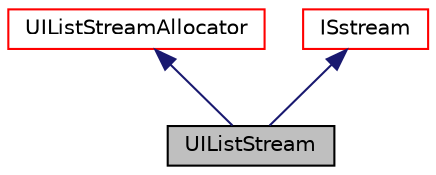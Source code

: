 digraph "UIListStream"
{
  bgcolor="transparent";
  edge [fontname="Helvetica",fontsize="10",labelfontname="Helvetica",labelfontsize="10"];
  node [fontname="Helvetica",fontsize="10",shape=record];
  Node1 [label="UIListStream",height=0.2,width=0.4,color="black", fillcolor="grey75", style="filled" fontcolor="black"];
  Node2 -> Node1 [dir="back",color="midnightblue",fontsize="10",style="solid",fontname="Helvetica"];
  Node2 [label="UIListStreamAllocator",height=0.2,width=0.4,color="red",URL="$classFoam_1_1Detail_1_1UIListStreamAllocator.html",tooltip="An stream/stream-buffer input allocator for a externally allocated list. "];
  Node3 -> Node1 [dir="back",color="midnightblue",fontsize="10",style="solid",fontname="Helvetica"];
  Node3 [label="ISstream",height=0.2,width=0.4,color="red",URL="$classFoam_1_1ISstream.html",tooltip="Generic input stream using standard (STL) streams. "];
}
